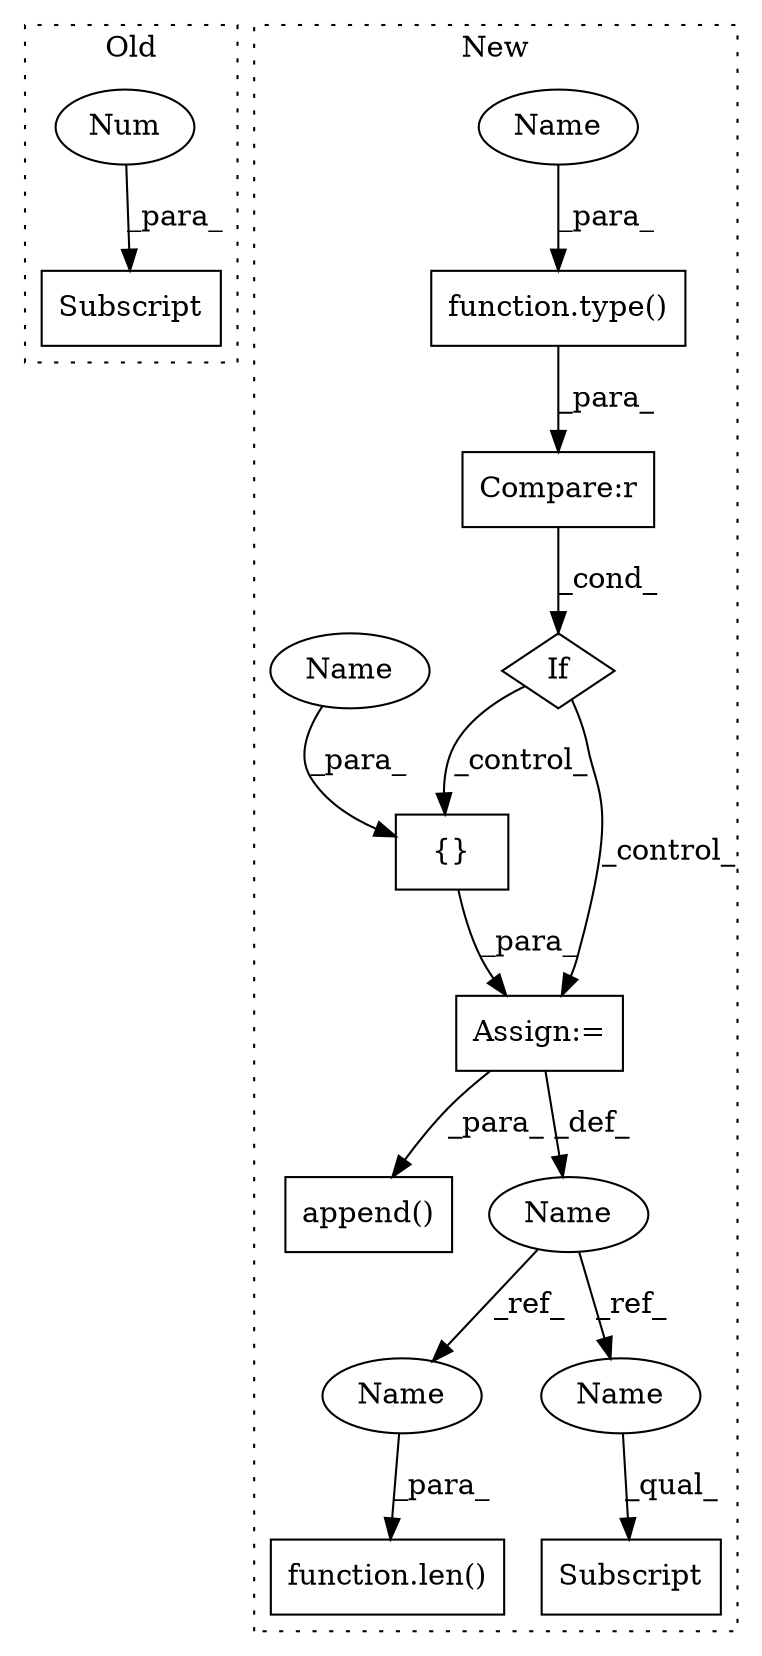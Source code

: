 digraph G {
subgraph cluster0 {
1 [label="Subscript" a="63" s="1388,0" l="16,0" shape="box"];
11 [label="Num" a="76" s="1401" l="2" shape="ellipse"];
label = "Old";
style="dotted";
}
subgraph cluster1 {
2 [label="append()" a="75" s="1571,1670" l="19,1" shape="box"];
3 [label="Assign:=" a="68" s="1503" l="3" shape="box"];
4 [label="{}" a="59" s="1506,1522" l="1,0" shape="box"];
5 [label="function.type()" a="75" s="1446,1466" l="5,1" shape="box"];
6 [label="If" a="96" s="1443,1474" l="3,14" shape="diamond"];
7 [label="Subscript" a="63" s="1611,0" l="18,0" shape="box"];
8 [label="Compare:r" a="40" s="1446" l="28" shape="box"];
9 [label="Name" a="87" s="1488" l="15" shape="ellipse"];
10 [label="function.len()" a="75" s="1695,1714" l="4,1" shape="box"];
12 [label="Name" a="87" s="1451" l="15" shape="ellipse"];
13 [label="Name" a="87" s="1507" l="15" shape="ellipse"];
14 [label="Name" a="87" s="1699" l="15" shape="ellipse"];
15 [label="Name" a="87" s="1611" l="15" shape="ellipse"];
label = "New";
style="dotted";
}
3 -> 9 [label="_def_"];
3 -> 2 [label="_para_"];
4 -> 3 [label="_para_"];
5 -> 8 [label="_para_"];
6 -> 3 [label="_control_"];
6 -> 4 [label="_control_"];
8 -> 6 [label="_cond_"];
9 -> 15 [label="_ref_"];
9 -> 14 [label="_ref_"];
11 -> 1 [label="_para_"];
12 -> 5 [label="_para_"];
13 -> 4 [label="_para_"];
14 -> 10 [label="_para_"];
15 -> 7 [label="_qual_"];
}